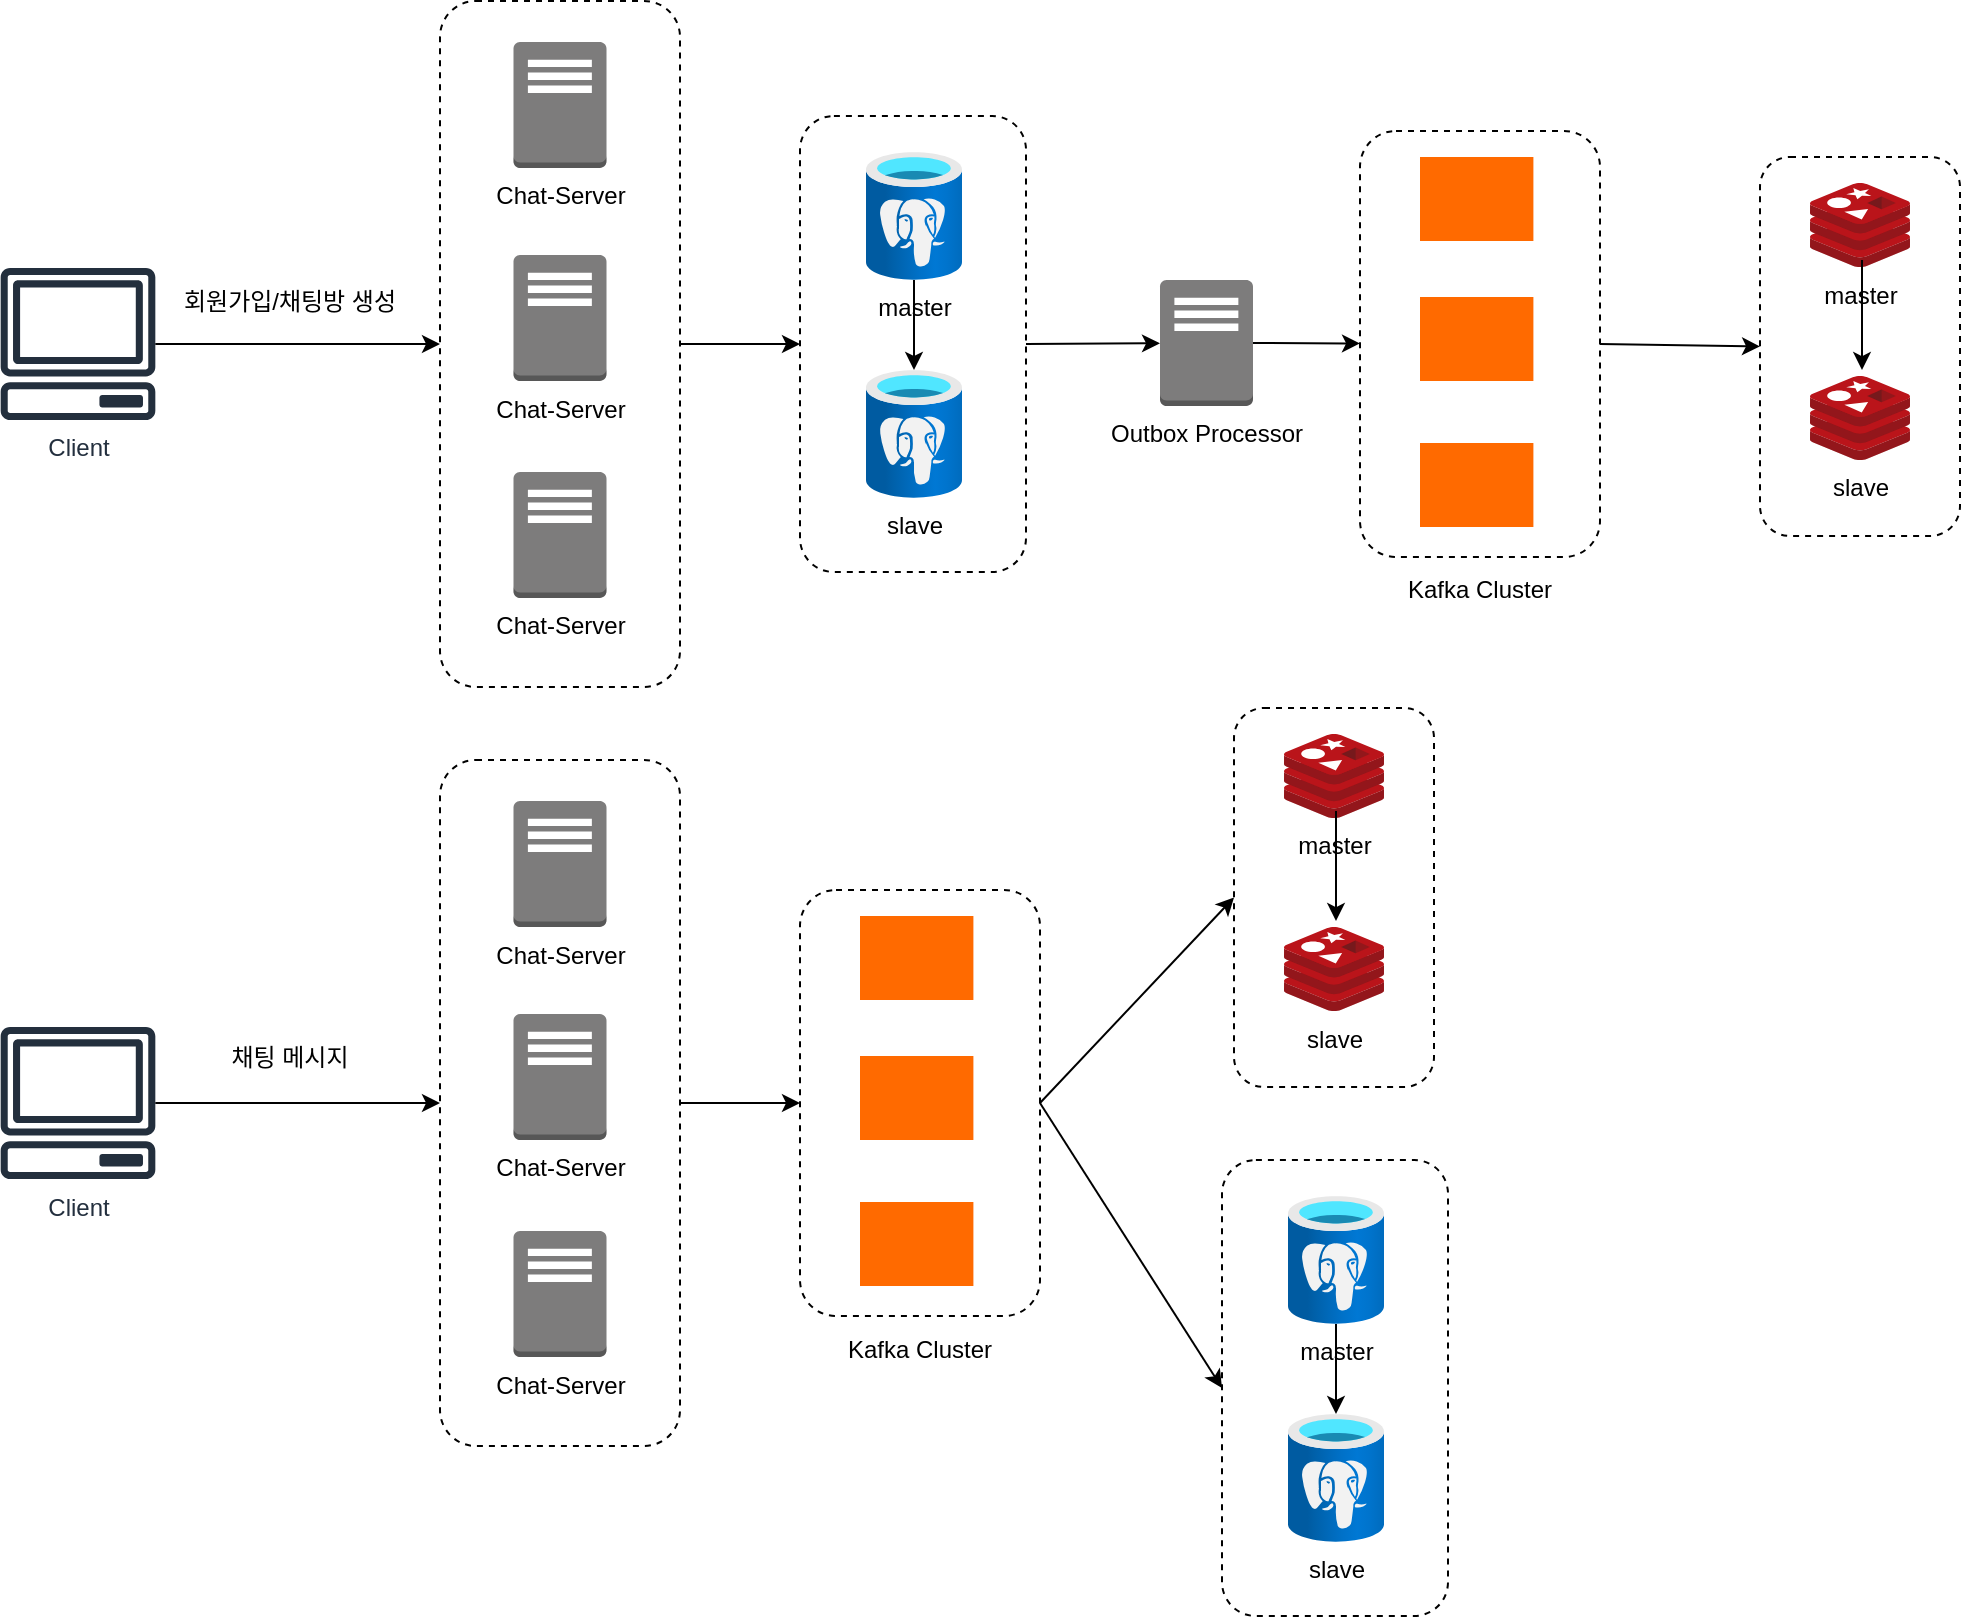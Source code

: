 <mxfile version="28.1.1">
  <diagram name="페이지-1" id="TqOdk9ih8OGtxrfaj7W6">
    <mxGraphModel dx="1426" dy="777" grid="1" gridSize="10" guides="1" tooltips="1" connect="1" arrows="1" fold="1" page="1" pageScale="1" pageWidth="1654" pageHeight="2336" math="0" shadow="0">
      <root>
        <mxCell id="0" />
        <mxCell id="1" parent="0" />
        <mxCell id="pIxflDysJiSax5W7jK0K-1" value="Client" style="sketch=0;outlineConnect=0;fontColor=#232F3E;gradientColor=none;fillColor=#232F3D;strokeColor=none;dashed=0;verticalLabelPosition=bottom;verticalAlign=top;align=center;html=1;fontSize=12;fontStyle=0;aspect=fixed;pointerEvents=1;shape=mxgraph.aws4.client;" vertex="1" parent="1">
          <mxGeometry x="160" y="164" width="78" height="76" as="geometry" />
        </mxCell>
        <mxCell id="pIxflDysJiSax5W7jK0K-2" value="Chat-Server" style="outlineConnect=0;dashed=0;verticalLabelPosition=bottom;verticalAlign=top;align=center;html=1;shape=mxgraph.aws3.traditional_server;fillColor=#7D7C7C;gradientColor=none;" vertex="1" parent="1">
          <mxGeometry x="416.75" y="51" width="46.5" height="63" as="geometry" />
        </mxCell>
        <mxCell id="pIxflDysJiSax5W7jK0K-3" value="Chat-Server" style="outlineConnect=0;dashed=0;verticalLabelPosition=bottom;verticalAlign=top;align=center;html=1;shape=mxgraph.aws3.traditional_server;fillColor=#7D7C7C;gradientColor=none;" vertex="1" parent="1">
          <mxGeometry x="416.75" y="157.5" width="46.5" height="63" as="geometry" />
        </mxCell>
        <mxCell id="pIxflDysJiSax5W7jK0K-4" value="Chat-Server" style="outlineConnect=0;dashed=0;verticalLabelPosition=bottom;verticalAlign=top;align=center;html=1;shape=mxgraph.aws3.traditional_server;fillColor=#7D7C7C;gradientColor=none;" vertex="1" parent="1">
          <mxGeometry x="416.75" y="266" width="46.5" height="63" as="geometry" />
        </mxCell>
        <mxCell id="pIxflDysJiSax5W7jK0K-5" value="" style="rounded=1;whiteSpace=wrap;html=1;fillColor=none;dashed=1;" vertex="1" parent="1">
          <mxGeometry x="380" y="30.5" width="120" height="343" as="geometry" />
        </mxCell>
        <mxCell id="pIxflDysJiSax5W7jK0K-6" value="" style="endArrow=classic;html=1;rounded=0;entryX=0;entryY=0.5;entryDx=0;entryDy=0;" edge="1" parent="1" source="pIxflDysJiSax5W7jK0K-1" target="pIxflDysJiSax5W7jK0K-5">
          <mxGeometry width="50" height="50" relative="1" as="geometry">
            <mxPoint x="430" y="280" as="sourcePoint" />
            <mxPoint x="750" y="380" as="targetPoint" />
          </mxGeometry>
        </mxCell>
        <mxCell id="pIxflDysJiSax5W7jK0K-7" value="master" style="image;sketch=0;aspect=fixed;html=1;points=[];align=center;fontSize=12;image=img/lib/mscae/Cache_Redis_Product.svg;" vertex="1" parent="1">
          <mxGeometry x="1065" y="121.5" width="50" height="42" as="geometry" />
        </mxCell>
        <mxCell id="pIxflDysJiSax5W7jK0K-8" value="slave" style="image;sketch=0;aspect=fixed;html=1;points=[];align=center;fontSize=12;image=img/lib/mscae/Cache_Redis_Product.svg;" vertex="1" parent="1">
          <mxGeometry x="1065" y="218" width="50" height="42" as="geometry" />
        </mxCell>
        <mxCell id="pIxflDysJiSax5W7jK0K-9" value="" style="endArrow=classic;html=1;rounded=0;exitX=0.52;exitY=0.917;exitDx=0;exitDy=0;exitPerimeter=0;entryX=0.52;entryY=-0.071;entryDx=0;entryDy=0;entryPerimeter=0;" edge="1" parent="1" source="pIxflDysJiSax5W7jK0K-7" target="pIxflDysJiSax5W7jK0K-8">
          <mxGeometry width="50" height="50" relative="1" as="geometry">
            <mxPoint x="1145" y="321" as="sourcePoint" />
            <mxPoint x="1215" y="185" as="targetPoint" />
          </mxGeometry>
        </mxCell>
        <mxCell id="pIxflDysJiSax5W7jK0K-10" value="" style="rounded=1;whiteSpace=wrap;html=1;fillColor=none;dashed=1;" vertex="1" parent="1">
          <mxGeometry x="1040" y="108.5" width="100" height="189.5" as="geometry" />
        </mxCell>
        <mxCell id="pIxflDysJiSax5W7jK0K-11" value="master" style="image;aspect=fixed;html=1;points=[];align=center;fontSize=12;image=img/lib/azure2/databases/Azure_Database_PostgreSQL_Server.svg;" vertex="1" parent="1">
          <mxGeometry x="593" y="106" width="48" height="64" as="geometry" />
        </mxCell>
        <mxCell id="pIxflDysJiSax5W7jK0K-12" value="slave" style="image;aspect=fixed;html=1;points=[];align=center;fontSize=12;image=img/lib/azure2/databases/Azure_Database_PostgreSQL_Server.svg;" vertex="1" parent="1">
          <mxGeometry x="593" y="215" width="48" height="64" as="geometry" />
        </mxCell>
        <mxCell id="pIxflDysJiSax5W7jK0K-13" value="" style="endArrow=classic;html=1;rounded=0;entryX=0.5;entryY=0;entryDx=0;entryDy=0;entryPerimeter=0;" edge="1" parent="1" source="pIxflDysJiSax5W7jK0K-11" target="pIxflDysJiSax5W7jK0K-12">
          <mxGeometry width="50" height="50" relative="1" as="geometry">
            <mxPoint x="616" y="206" as="sourcePoint" />
            <mxPoint x="617" y="222" as="targetPoint" />
          </mxGeometry>
        </mxCell>
        <mxCell id="pIxflDysJiSax5W7jK0K-14" value="" style="rounded=1;whiteSpace=wrap;html=1;fillColor=none;dashed=1;" vertex="1" parent="1">
          <mxGeometry x="560" y="88" width="113" height="228" as="geometry" />
        </mxCell>
        <mxCell id="pIxflDysJiSax5W7jK0K-15" value="" style="points=[];aspect=fixed;html=1;align=center;shadow=0;dashed=0;fillColor=#FF6A00;strokeColor=none;shape=mxgraph.alibaba_cloud.kafka;" vertex="1" parent="1">
          <mxGeometry x="870" y="108.5" width="56.7" height="42" as="geometry" />
        </mxCell>
        <mxCell id="pIxflDysJiSax5W7jK0K-16" value="" style="points=[];aspect=fixed;html=1;align=center;shadow=0;dashed=0;fillColor=#FF6A00;strokeColor=none;shape=mxgraph.alibaba_cloud.kafka;" vertex="1" parent="1">
          <mxGeometry x="870" y="178.5" width="56.7" height="42" as="geometry" />
        </mxCell>
        <mxCell id="pIxflDysJiSax5W7jK0K-17" value="" style="points=[];aspect=fixed;html=1;align=center;shadow=0;dashed=0;fillColor=#FF6A00;strokeColor=none;shape=mxgraph.alibaba_cloud.kafka;" vertex="1" parent="1">
          <mxGeometry x="870" y="251.5" width="56.7" height="42" as="geometry" />
        </mxCell>
        <mxCell id="pIxflDysJiSax5W7jK0K-18" value="&lt;div&gt;&lt;/div&gt;&lt;div&gt;&lt;br&gt;&lt;/div&gt;&lt;div&gt;&lt;br&gt;&lt;/div&gt;&lt;div&gt;&lt;br&gt;&lt;/div&gt;&lt;div&gt;&lt;br&gt;&lt;/div&gt;&lt;div&gt;&lt;br&gt;&lt;/div&gt;&lt;div&gt;&lt;br&gt;&lt;/div&gt;&lt;div&gt;&lt;br&gt;&lt;/div&gt;&lt;div&gt;&lt;br&gt;&lt;/div&gt;&lt;div&gt;&lt;br&gt;&lt;/div&gt;&lt;div&gt;&lt;br&gt;&lt;/div&gt;&lt;div&gt;&lt;br&gt;&lt;/div&gt;&lt;div&gt;&lt;br&gt;&lt;/div&gt;&lt;div&gt;&lt;br&gt;&lt;/div&gt;&lt;div&gt;&lt;br&gt;&lt;/div&gt;&lt;div&gt;&lt;br&gt;&lt;/div&gt;&lt;div&gt;&lt;br&gt;&lt;/div&gt;&lt;div&gt;&lt;br&gt;&lt;/div&gt;&lt;div&gt;&lt;br&gt;&lt;/div&gt;&lt;div&gt;Kafka Cluster&lt;/div&gt;&lt;div&gt;&lt;br&gt;&lt;/div&gt;" style="rounded=1;whiteSpace=wrap;html=1;fillColor=none;dashed=1;" vertex="1" parent="1">
          <mxGeometry x="840" y="95.5" width="120" height="213" as="geometry" />
        </mxCell>
        <mxCell id="pIxflDysJiSax5W7jK0K-19" value="" style="endArrow=classic;html=1;rounded=0;exitX=1;exitY=0.5;exitDx=0;exitDy=0;entryX=0;entryY=0.5;entryDx=0;entryDy=0;" edge="1" parent="1" source="pIxflDysJiSax5W7jK0K-18" target="pIxflDysJiSax5W7jK0K-10">
          <mxGeometry width="50" height="50" relative="1" as="geometry">
            <mxPoint x="735" y="380" as="sourcePoint" />
            <mxPoint x="1030" y="202" as="targetPoint" />
          </mxGeometry>
        </mxCell>
        <mxCell id="pIxflDysJiSax5W7jK0K-20" value="" style="endArrow=classic;html=1;rounded=0;exitX=1;exitY=0.5;exitDx=0;exitDy=0;entryX=0;entryY=0.5;entryDx=0;entryDy=0;" edge="1" parent="1" source="pIxflDysJiSax5W7jK0K-5" target="pIxflDysJiSax5W7jK0K-14">
          <mxGeometry width="50" height="50" relative="1" as="geometry">
            <mxPoint x="780" y="390" as="sourcePoint" />
            <mxPoint x="800" y="560" as="targetPoint" />
          </mxGeometry>
        </mxCell>
        <mxCell id="pIxflDysJiSax5W7jK0K-21" value="" style="endArrow=classic;html=1;rounded=0;exitX=1;exitY=0.5;exitDx=0;exitDy=0;exitPerimeter=0;" edge="1" parent="1" source="pIxflDysJiSax5W7jK0K-26" target="pIxflDysJiSax5W7jK0K-18">
          <mxGeometry width="50" height="50" relative="1" as="geometry">
            <mxPoint x="940" y="310" as="sourcePoint" />
            <mxPoint x="750" y="380" as="targetPoint" />
          </mxGeometry>
        </mxCell>
        <mxCell id="pIxflDysJiSax5W7jK0K-23" value="회원가입/채팅방 생성" style="text;html=1;align=center;verticalAlign=middle;whiteSpace=wrap;rounded=0;" vertex="1" parent="1">
          <mxGeometry x="240" y="166" width="130" height="30" as="geometry" />
        </mxCell>
        <mxCell id="pIxflDysJiSax5W7jK0K-24" value="채팅 메시지" style="text;html=1;align=center;verticalAlign=middle;whiteSpace=wrap;rounded=0;" vertex="1" parent="1">
          <mxGeometry x="260" y="543.5" width="90" height="30" as="geometry" />
        </mxCell>
        <mxCell id="pIxflDysJiSax5W7jK0K-26" value="Outbox Processor" style="outlineConnect=0;dashed=0;verticalLabelPosition=bottom;verticalAlign=top;align=center;html=1;shape=mxgraph.aws3.traditional_server;fillColor=#7D7C7C;gradientColor=none;" vertex="1" parent="1">
          <mxGeometry x="740" y="170" width="46.5" height="63" as="geometry" />
        </mxCell>
        <mxCell id="pIxflDysJiSax5W7jK0K-31" value="" style="endArrow=classic;html=1;rounded=0;exitX=1;exitY=0.5;exitDx=0;exitDy=0;" edge="1" parent="1" source="pIxflDysJiSax5W7jK0K-14" target="pIxflDysJiSax5W7jK0K-26">
          <mxGeometry width="50" height="50" relative="1" as="geometry">
            <mxPoint x="700" y="410" as="sourcePoint" />
            <mxPoint x="750" y="360" as="targetPoint" />
          </mxGeometry>
        </mxCell>
        <mxCell id="pIxflDysJiSax5W7jK0K-33" value="Client" style="sketch=0;outlineConnect=0;fontColor=#232F3E;gradientColor=none;fillColor=#232F3D;strokeColor=none;dashed=0;verticalLabelPosition=bottom;verticalAlign=top;align=center;html=1;fontSize=12;fontStyle=0;aspect=fixed;pointerEvents=1;shape=mxgraph.aws4.client;" vertex="1" parent="1">
          <mxGeometry x="160" y="543.5" width="78" height="76" as="geometry" />
        </mxCell>
        <mxCell id="pIxflDysJiSax5W7jK0K-34" value="Chat-Server" style="outlineConnect=0;dashed=0;verticalLabelPosition=bottom;verticalAlign=top;align=center;html=1;shape=mxgraph.aws3.traditional_server;fillColor=#7D7C7C;gradientColor=none;" vertex="1" parent="1">
          <mxGeometry x="416.75" y="430.5" width="46.5" height="63" as="geometry" />
        </mxCell>
        <mxCell id="pIxflDysJiSax5W7jK0K-35" value="Chat-Server" style="outlineConnect=0;dashed=0;verticalLabelPosition=bottom;verticalAlign=top;align=center;html=1;shape=mxgraph.aws3.traditional_server;fillColor=#7D7C7C;gradientColor=none;" vertex="1" parent="1">
          <mxGeometry x="416.75" y="537" width="46.5" height="63" as="geometry" />
        </mxCell>
        <mxCell id="pIxflDysJiSax5W7jK0K-36" value="Chat-Server" style="outlineConnect=0;dashed=0;verticalLabelPosition=bottom;verticalAlign=top;align=center;html=1;shape=mxgraph.aws3.traditional_server;fillColor=#7D7C7C;gradientColor=none;" vertex="1" parent="1">
          <mxGeometry x="416.75" y="645.5" width="46.5" height="63" as="geometry" />
        </mxCell>
        <mxCell id="pIxflDysJiSax5W7jK0K-37" value="" style="rounded=1;whiteSpace=wrap;html=1;fillColor=none;dashed=1;" vertex="1" parent="1">
          <mxGeometry x="380" y="410" width="120" height="343" as="geometry" />
        </mxCell>
        <mxCell id="pIxflDysJiSax5W7jK0K-38" value="" style="endArrow=classic;html=1;rounded=0;entryX=0;entryY=0.5;entryDx=0;entryDy=0;" edge="1" parent="1" source="pIxflDysJiSax5W7jK0K-33" target="pIxflDysJiSax5W7jK0K-37">
          <mxGeometry width="50" height="50" relative="1" as="geometry">
            <mxPoint x="430" y="659.5" as="sourcePoint" />
            <mxPoint x="750" y="759.5" as="targetPoint" />
          </mxGeometry>
        </mxCell>
        <mxCell id="pIxflDysJiSax5W7jK0K-39" value="master" style="image;sketch=0;aspect=fixed;html=1;points=[];align=center;fontSize=12;image=img/lib/mscae/Cache_Redis_Product.svg;" vertex="1" parent="1">
          <mxGeometry x="802" y="397" width="50" height="42" as="geometry" />
        </mxCell>
        <mxCell id="pIxflDysJiSax5W7jK0K-40" value="slave" style="image;sketch=0;aspect=fixed;html=1;points=[];align=center;fontSize=12;image=img/lib/mscae/Cache_Redis_Product.svg;" vertex="1" parent="1">
          <mxGeometry x="802" y="493.5" width="50" height="42" as="geometry" />
        </mxCell>
        <mxCell id="pIxflDysJiSax5W7jK0K-41" value="" style="endArrow=classic;html=1;rounded=0;exitX=0.52;exitY=0.917;exitDx=0;exitDy=0;exitPerimeter=0;entryX=0.52;entryY=-0.071;entryDx=0;entryDy=0;entryPerimeter=0;" edge="1" parent="1" source="pIxflDysJiSax5W7jK0K-39" target="pIxflDysJiSax5W7jK0K-40">
          <mxGeometry width="50" height="50" relative="1" as="geometry">
            <mxPoint x="882" y="596.5" as="sourcePoint" />
            <mxPoint x="952" y="460.5" as="targetPoint" />
          </mxGeometry>
        </mxCell>
        <mxCell id="pIxflDysJiSax5W7jK0K-42" value="" style="rounded=1;whiteSpace=wrap;html=1;fillColor=none;dashed=1;" vertex="1" parent="1">
          <mxGeometry x="777" y="384" width="100" height="189.5" as="geometry" />
        </mxCell>
        <mxCell id="pIxflDysJiSax5W7jK0K-43" value="master" style="image;aspect=fixed;html=1;points=[];align=center;fontSize=12;image=img/lib/azure2/databases/Azure_Database_PostgreSQL_Server.svg;" vertex="1" parent="1">
          <mxGeometry x="804" y="628" width="48" height="64" as="geometry" />
        </mxCell>
        <mxCell id="pIxflDysJiSax5W7jK0K-44" value="slave" style="image;aspect=fixed;html=1;points=[];align=center;fontSize=12;image=img/lib/azure2/databases/Azure_Database_PostgreSQL_Server.svg;" vertex="1" parent="1">
          <mxGeometry x="804" y="737" width="48" height="64" as="geometry" />
        </mxCell>
        <mxCell id="pIxflDysJiSax5W7jK0K-45" value="" style="endArrow=classic;html=1;rounded=0;entryX=0.5;entryY=0;entryDx=0;entryDy=0;entryPerimeter=0;" edge="1" parent="1" source="pIxflDysJiSax5W7jK0K-43" target="pIxflDysJiSax5W7jK0K-44">
          <mxGeometry width="50" height="50" relative="1" as="geometry">
            <mxPoint x="827" y="728" as="sourcePoint" />
            <mxPoint x="828" y="744" as="targetPoint" />
          </mxGeometry>
        </mxCell>
        <mxCell id="pIxflDysJiSax5W7jK0K-46" value="" style="rounded=1;whiteSpace=wrap;html=1;fillColor=none;dashed=1;" vertex="1" parent="1">
          <mxGeometry x="771" y="610" width="113" height="228" as="geometry" />
        </mxCell>
        <mxCell id="pIxflDysJiSax5W7jK0K-47" value="" style="points=[];aspect=fixed;html=1;align=center;shadow=0;dashed=0;fillColor=#FF6A00;strokeColor=none;shape=mxgraph.alibaba_cloud.kafka;" vertex="1" parent="1">
          <mxGeometry x="590" y="488" width="56.7" height="42" as="geometry" />
        </mxCell>
        <mxCell id="pIxflDysJiSax5W7jK0K-48" value="" style="points=[];aspect=fixed;html=1;align=center;shadow=0;dashed=0;fillColor=#FF6A00;strokeColor=none;shape=mxgraph.alibaba_cloud.kafka;" vertex="1" parent="1">
          <mxGeometry x="590" y="558" width="56.7" height="42" as="geometry" />
        </mxCell>
        <mxCell id="pIxflDysJiSax5W7jK0K-49" value="" style="points=[];aspect=fixed;html=1;align=center;shadow=0;dashed=0;fillColor=#FF6A00;strokeColor=none;shape=mxgraph.alibaba_cloud.kafka;" vertex="1" parent="1">
          <mxGeometry x="590" y="631" width="56.7" height="42" as="geometry" />
        </mxCell>
        <mxCell id="pIxflDysJiSax5W7jK0K-50" value="&lt;div&gt;&lt;/div&gt;&lt;div&gt;&lt;br&gt;&lt;/div&gt;&lt;div&gt;&lt;br&gt;&lt;/div&gt;&lt;div&gt;&lt;br&gt;&lt;/div&gt;&lt;div&gt;&lt;br&gt;&lt;/div&gt;&lt;div&gt;&lt;br&gt;&lt;/div&gt;&lt;div&gt;&lt;br&gt;&lt;/div&gt;&lt;div&gt;&lt;br&gt;&lt;/div&gt;&lt;div&gt;&lt;br&gt;&lt;/div&gt;&lt;div&gt;&lt;br&gt;&lt;/div&gt;&lt;div&gt;&lt;br&gt;&lt;/div&gt;&lt;div&gt;&lt;br&gt;&lt;/div&gt;&lt;div&gt;&lt;br&gt;&lt;/div&gt;&lt;div&gt;&lt;br&gt;&lt;/div&gt;&lt;div&gt;&lt;br&gt;&lt;/div&gt;&lt;div&gt;&lt;br&gt;&lt;/div&gt;&lt;div&gt;&lt;br&gt;&lt;/div&gt;&lt;div&gt;&lt;br&gt;&lt;/div&gt;&lt;div&gt;&lt;br&gt;&lt;/div&gt;&lt;div&gt;Kafka Cluster&lt;/div&gt;&lt;div&gt;&lt;br&gt;&lt;/div&gt;" style="rounded=1;whiteSpace=wrap;html=1;fillColor=none;dashed=1;" vertex="1" parent="1">
          <mxGeometry x="560" y="475" width="120" height="213" as="geometry" />
        </mxCell>
        <mxCell id="pIxflDysJiSax5W7jK0K-51" value="" style="endArrow=classic;html=1;rounded=0;exitX=1;exitY=0.5;exitDx=0;exitDy=0;entryX=0;entryY=0.5;entryDx=0;entryDy=0;" edge="1" parent="1" source="pIxflDysJiSax5W7jK0K-50" target="pIxflDysJiSax5W7jK0K-42">
          <mxGeometry width="50" height="50" relative="1" as="geometry">
            <mxPoint x="455" y="759.5" as="sourcePoint" />
            <mxPoint x="750" y="581.5" as="targetPoint" />
          </mxGeometry>
        </mxCell>
        <mxCell id="pIxflDysJiSax5W7jK0K-53" value="" style="endArrow=classic;html=1;rounded=0;exitX=1;exitY=0.5;exitDx=0;exitDy=0;" edge="1" parent="1" source="pIxflDysJiSax5W7jK0K-37" target="pIxflDysJiSax5W7jK0K-50">
          <mxGeometry width="50" height="50" relative="1" as="geometry">
            <mxPoint x="530" y="581" as="sourcePoint" />
            <mxPoint x="493.5" y="759.5" as="targetPoint" />
          </mxGeometry>
        </mxCell>
        <mxCell id="pIxflDysJiSax5W7jK0K-57" value="" style="endArrow=classic;html=1;rounded=0;exitX=1;exitY=0.5;exitDx=0;exitDy=0;entryX=0;entryY=0.5;entryDx=0;entryDy=0;" edge="1" parent="1" source="pIxflDysJiSax5W7jK0K-50" target="pIxflDysJiSax5W7jK0K-46">
          <mxGeometry width="50" height="50" relative="1" as="geometry">
            <mxPoint x="600" y="700" as="sourcePoint" />
            <mxPoint x="650" y="650" as="targetPoint" />
          </mxGeometry>
        </mxCell>
      </root>
    </mxGraphModel>
  </diagram>
</mxfile>
